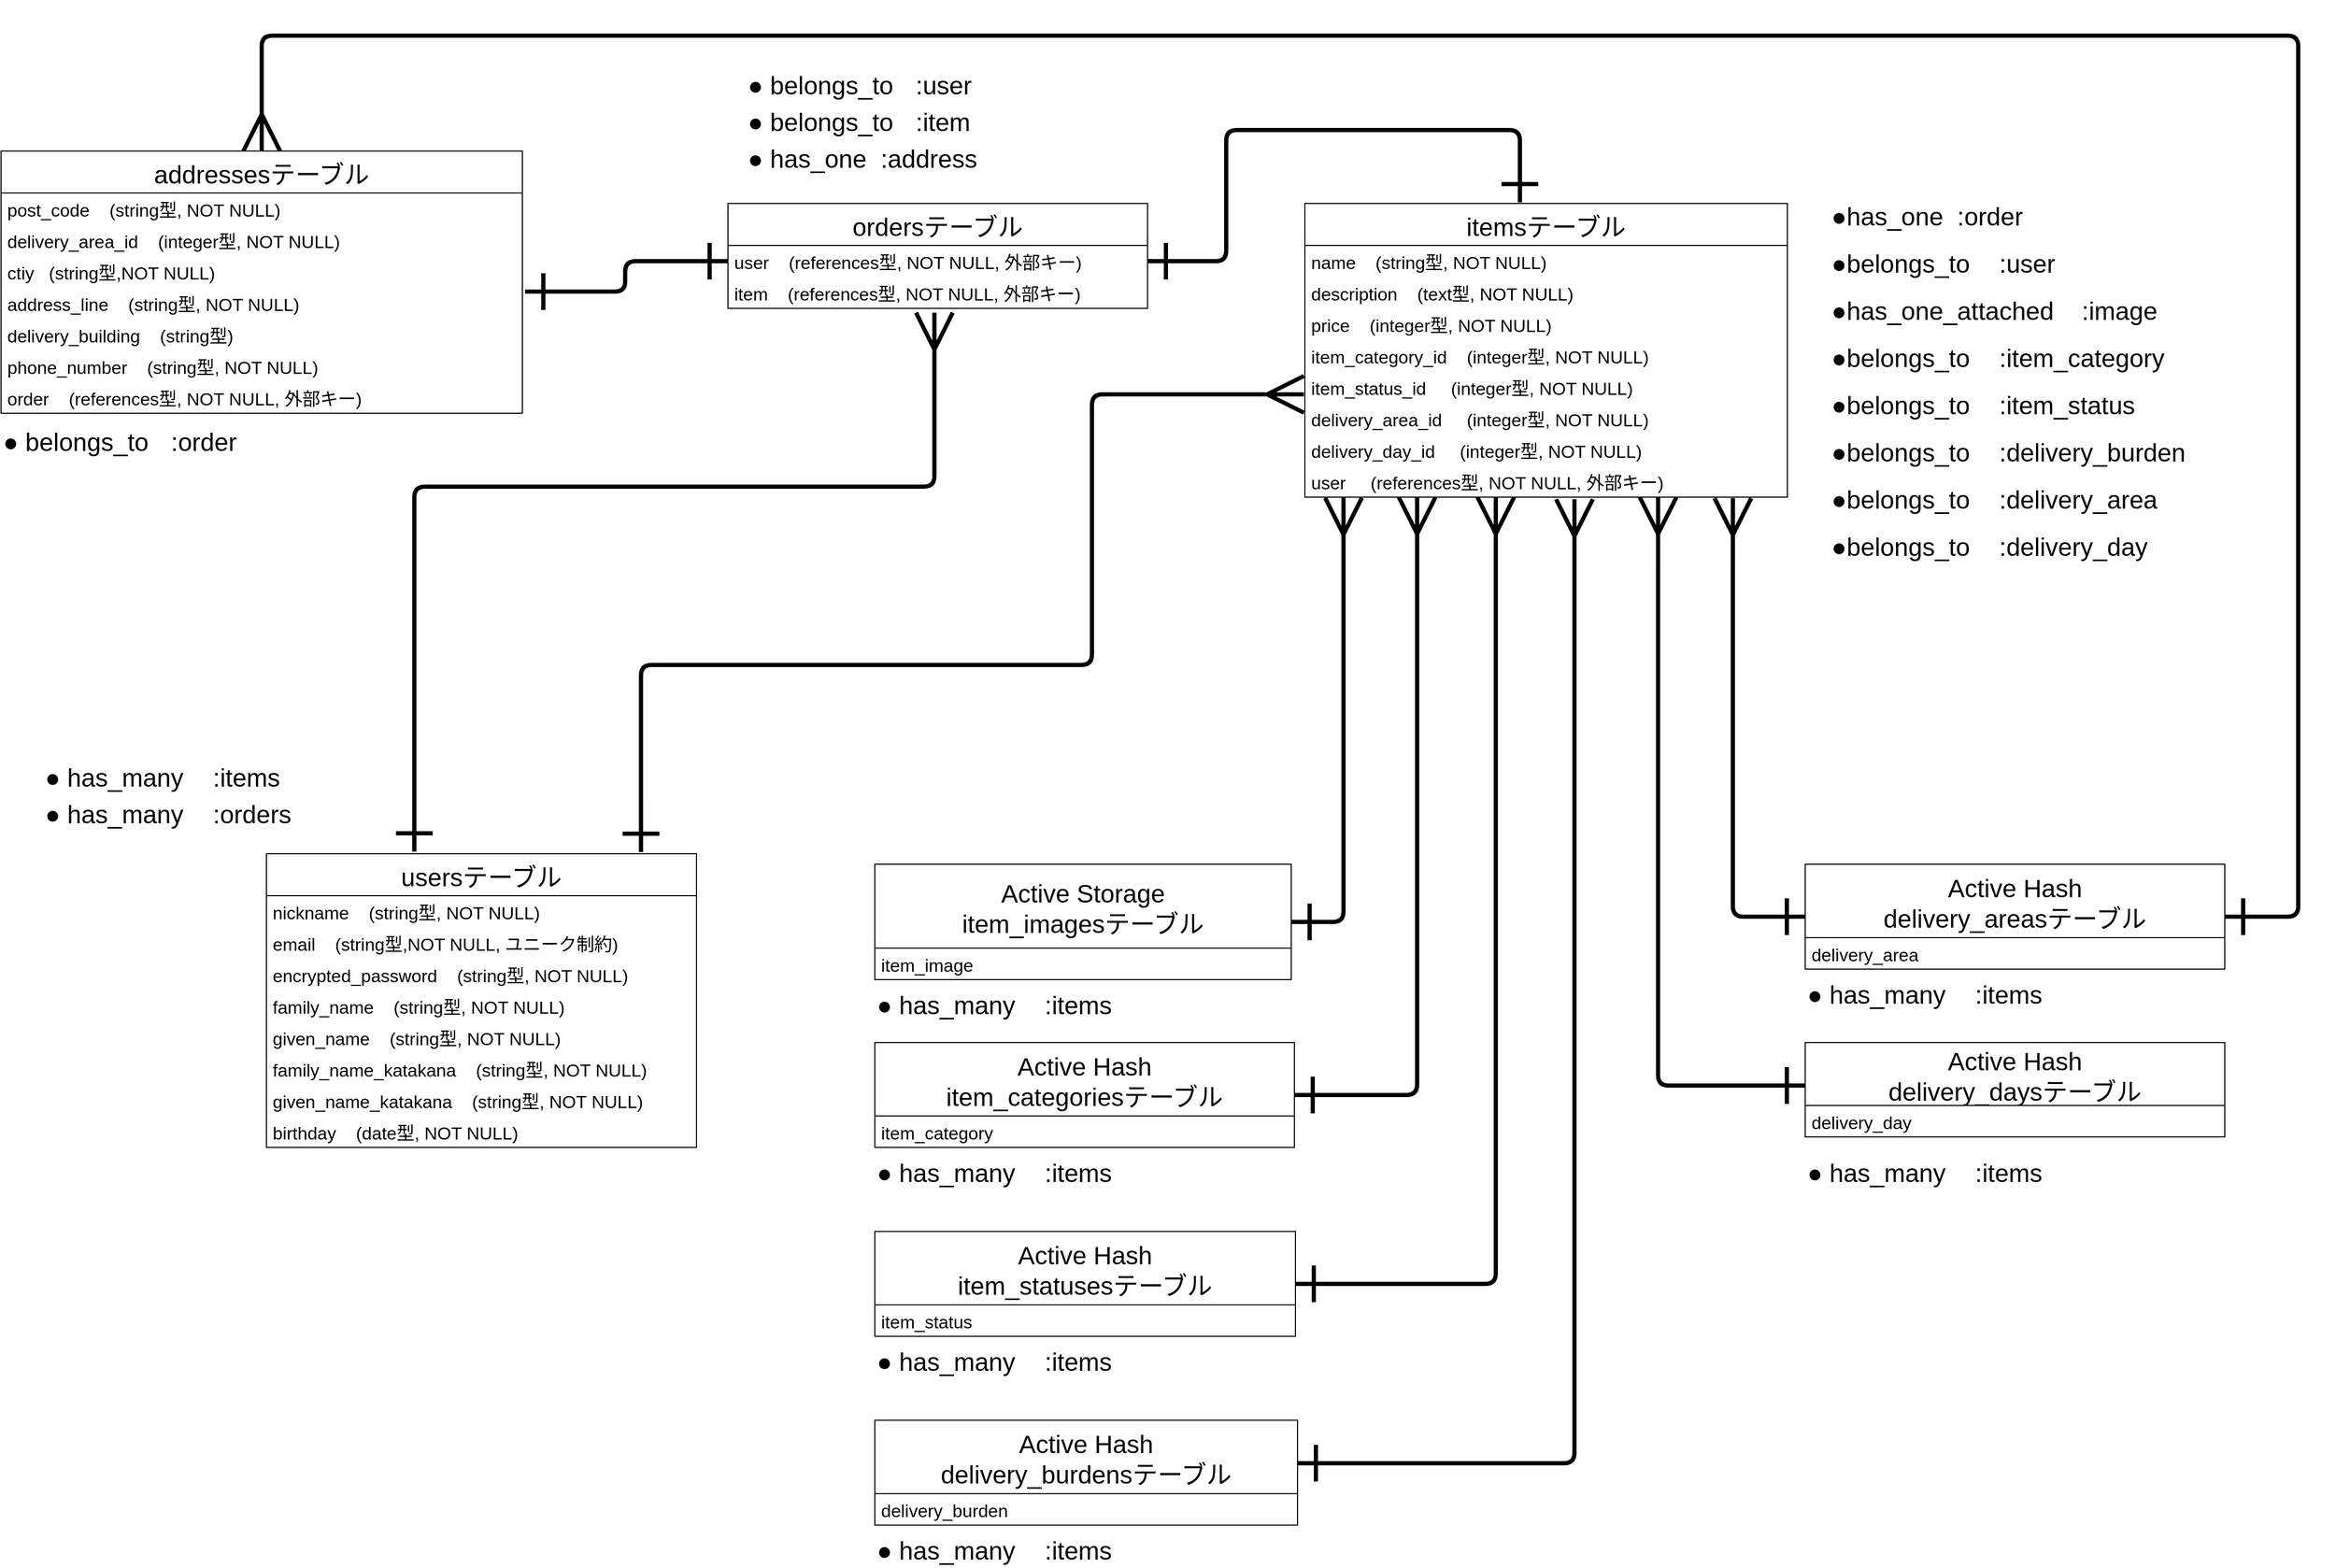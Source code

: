 <mxfile>
    <diagram id="Xmtam2rxInNMQM-JPKnE" name="ページ1">
        <mxGraphModel dx="953" dy="783" grid="1" gridSize="10" guides="1" tooltips="1" connect="1" arrows="1" fold="1" page="1" pageScale="1" pageWidth="2336" pageHeight="1654" math="0" shadow="0">
            <root>
                <mxCell id="0"/>
                <mxCell id="1" parent="0"/>
                <mxCell id="59" value="usersテーブル" style="swimlane;fontStyle=0;childLayout=stackLayout;horizontal=1;startSize=40;horizontalStack=0;resizeParent=1;resizeParentMax=0;resizeLast=0;collapsible=1;marginBottom=0;fontSize=24;" parent="1" vertex="1">
                    <mxGeometry x="323" y="860" width="410" height="280" as="geometry">
                        <mxRectangle x="20" y="140" width="110" height="30" as="alternateBounds"/>
                    </mxGeometry>
                </mxCell>
                <mxCell id="72" value="nickname    (string型, NOT NULL)  " style="text;strokeColor=none;fillColor=none;align=left;verticalAlign=middle;spacingLeft=4;spacingRight=4;overflow=hidden;points=[[0,0.5],[1,0.5]];portConstraint=eastwest;rotatable=0;fontSize=17;" parent="59" vertex="1">
                    <mxGeometry y="40" width="410" height="30" as="geometry"/>
                </mxCell>
                <mxCell id="73" value="email    (string型,NOT NULL, ユニーク制約)" style="text;strokeColor=none;fillColor=none;align=left;verticalAlign=middle;spacingLeft=4;spacingRight=4;overflow=hidden;points=[[0,0.5],[1,0.5]];portConstraint=eastwest;rotatable=0;fontSize=17;" parent="59" vertex="1">
                    <mxGeometry y="70" width="410" height="30" as="geometry"/>
                </mxCell>
                <mxCell id="62" value="encrypted_password    (string型, NOT NULL)" style="text;strokeColor=none;fillColor=none;align=left;verticalAlign=middle;spacingLeft=4;spacingRight=4;overflow=hidden;points=[[0,0.5],[1,0.5]];portConstraint=eastwest;rotatable=0;fontSize=17;" parent="59" vertex="1">
                    <mxGeometry y="100" width="410" height="30" as="geometry"/>
                </mxCell>
                <mxCell id="75" value="family_name    (string型, NOT NULL)" style="text;strokeColor=none;fillColor=none;align=left;verticalAlign=middle;spacingLeft=4;spacingRight=4;overflow=hidden;points=[[0,0.5],[1,0.5]];portConstraint=eastwest;rotatable=0;fontSize=17;" parent="59" vertex="1">
                    <mxGeometry y="130" width="410" height="30" as="geometry"/>
                </mxCell>
                <mxCell id="76" value="given_name    (string型, NOT NULL)" style="text;strokeColor=none;fillColor=none;align=left;verticalAlign=middle;spacingLeft=4;spacingRight=4;overflow=hidden;points=[[0,0.5],[1,0.5]];portConstraint=eastwest;rotatable=0;fontSize=17;" parent="59" vertex="1">
                    <mxGeometry y="160" width="410" height="30" as="geometry"/>
                </mxCell>
                <mxCell id="77" value="family_name_katakana    (string型, NOT NULL)" style="text;strokeColor=none;fillColor=none;align=left;verticalAlign=middle;spacingLeft=4;spacingRight=4;overflow=hidden;points=[[0,0.5],[1,0.5]];portConstraint=eastwest;rotatable=0;fontSize=17;" parent="59" vertex="1">
                    <mxGeometry y="190" width="410" height="30" as="geometry"/>
                </mxCell>
                <mxCell id="78" value="given_name_katakana    (string型, NOT NULL)" style="text;strokeColor=none;fillColor=none;align=left;verticalAlign=middle;spacingLeft=4;spacingRight=4;overflow=hidden;points=[[0,0.5],[1,0.5]];portConstraint=eastwest;rotatable=0;fontSize=17;" parent="59" vertex="1">
                    <mxGeometry y="220" width="410" height="30" as="geometry"/>
                </mxCell>
                <mxCell id="81" value="birthday    (date型, NOT NULL)" style="text;strokeColor=none;fillColor=none;align=left;verticalAlign=middle;spacingLeft=4;spacingRight=4;overflow=hidden;points=[[0,0.5],[1,0.5]];portConstraint=eastwest;rotatable=0;fontSize=17;" parent="59" vertex="1">
                    <mxGeometry y="250" width="410" height="30" as="geometry"/>
                </mxCell>
                <mxCell id="82" value="itemsテーブル" style="swimlane;fontStyle=0;childLayout=stackLayout;horizontal=1;startSize=40;horizontalStack=0;resizeParent=1;resizeParentMax=0;resizeLast=0;collapsible=1;marginBottom=0;fontSize=24;" parent="1" vertex="1">
                    <mxGeometry x="1313" y="240" width="460" height="280" as="geometry">
                        <mxRectangle x="20" y="140" width="110" height="30" as="alternateBounds"/>
                    </mxGeometry>
                </mxCell>
                <mxCell id="83" value="name    (string型, NOT NULL)" style="text;strokeColor=none;fillColor=none;align=left;verticalAlign=middle;spacingLeft=4;spacingRight=4;overflow=hidden;points=[[0,0.5],[1,0.5]];portConstraint=eastwest;rotatable=0;fontSize=17;" parent="82" vertex="1">
                    <mxGeometry y="40" width="460" height="30" as="geometry"/>
                </mxCell>
                <mxCell id="84" value="description    (text型, NOT NULL)" style="text;strokeColor=none;fillColor=none;align=left;verticalAlign=middle;spacingLeft=4;spacingRight=4;overflow=hidden;points=[[0,0.5],[1,0.5]];portConstraint=eastwest;rotatable=0;fontSize=17;" parent="82" vertex="1">
                    <mxGeometry y="70" width="460" height="30" as="geometry"/>
                </mxCell>
                <mxCell id="85" value="price    (integer型, NOT NULL)" style="text;strokeColor=none;fillColor=none;align=left;verticalAlign=middle;spacingLeft=4;spacingRight=4;overflow=hidden;points=[[0,0.5],[1,0.5]];portConstraint=eastwest;rotatable=0;fontSize=17;" parent="82" vertex="1">
                    <mxGeometry y="100" width="460" height="30" as="geometry"/>
                </mxCell>
                <mxCell id="229" value="item_category_id    (integer型, NOT NULL)" style="text;strokeColor=none;fillColor=none;align=left;verticalAlign=middle;spacingLeft=4;spacingRight=4;overflow=hidden;points=[[0,0.5],[1,0.5]];portConstraint=eastwest;rotatable=0;fontSize=17;" parent="82" vertex="1">
                    <mxGeometry y="130" width="460" height="30" as="geometry"/>
                </mxCell>
                <mxCell id="230" value="item_status_id     (integer型, NOT NULL)" style="text;strokeColor=none;fillColor=none;align=left;verticalAlign=middle;spacingLeft=4;spacingRight=4;overflow=hidden;points=[[0,0.5],[1,0.5]];portConstraint=eastwest;rotatable=0;fontSize=17;" parent="82" vertex="1">
                    <mxGeometry y="160" width="460" height="30" as="geometry"/>
                </mxCell>
                <mxCell id="232" value="delivery_area_id     (integer型, NOT NULL)" style="text;strokeColor=none;fillColor=none;align=left;verticalAlign=middle;spacingLeft=4;spacingRight=4;overflow=hidden;points=[[0,0.5],[1,0.5]];portConstraint=eastwest;rotatable=0;fontSize=17;" parent="82" vertex="1">
                    <mxGeometry y="190" width="460" height="30" as="geometry"/>
                </mxCell>
                <mxCell id="264" value="delivery_day_id     (integer型, NOT NULL)" style="text;strokeColor=none;fillColor=none;align=left;verticalAlign=middle;spacingLeft=4;spacingRight=4;overflow=hidden;points=[[0,0.5],[1,0.5]];portConstraint=eastwest;rotatable=0;fontSize=17;" vertex="1" parent="82">
                    <mxGeometry y="220" width="460" height="30" as="geometry"/>
                </mxCell>
                <mxCell id="233" value="user     (references型, NOT NULL, 外部キー)" style="text;strokeColor=none;fillColor=none;align=left;verticalAlign=middle;spacingLeft=4;spacingRight=4;overflow=hidden;points=[[0,0.5],[1,0.5]];portConstraint=eastwest;rotatable=0;fontSize=17;" parent="82" vertex="1">
                    <mxGeometry y="250" width="460" height="30" as="geometry"/>
                </mxCell>
                <mxCell id="94" value="ordersテーブル" style="swimlane;fontStyle=0;childLayout=stackLayout;horizontal=1;startSize=40;horizontalStack=0;resizeParent=1;resizeParentMax=0;resizeLast=0;collapsible=1;marginBottom=0;fontSize=24;" parent="1" vertex="1">
                    <mxGeometry x="763" y="240" width="400" height="100" as="geometry">
                        <mxRectangle x="20" y="140" width="110" height="30" as="alternateBounds"/>
                    </mxGeometry>
                </mxCell>
                <mxCell id="96" value="user    (references型, NOT NULL, 外部キー)" style="text;strokeColor=none;fillColor=none;align=left;verticalAlign=middle;spacingLeft=4;spacingRight=4;overflow=hidden;points=[[0,0.5],[1,0.5]];portConstraint=eastwest;rotatable=0;fontSize=17;" parent="94" vertex="1">
                    <mxGeometry y="40" width="400" height="30" as="geometry"/>
                </mxCell>
                <mxCell id="268" value="item    (references型, NOT NULL, 外部キー)" style="text;strokeColor=none;fillColor=none;align=left;verticalAlign=middle;spacingLeft=4;spacingRight=4;overflow=hidden;points=[[0,0.5],[1,0.5]];portConstraint=eastwest;rotatable=0;fontSize=17;" vertex="1" parent="94">
                    <mxGeometry y="70" width="400" height="30" as="geometry"/>
                </mxCell>
                <mxCell id="108" style="edgeStyle=orthogonalEdgeStyle;html=1;jumpSize=7;strokeWidth=4;endArrow=ERmany;endFill=0;endSize=30;fontSize=15;startArrow=ERone;startFill=0;startSize=30;entryX=0.492;entryY=1.138;entryDx=0;entryDy=0;entryPerimeter=0;" parent="1" target="268" edge="1">
                    <mxGeometry relative="1" as="geometry">
                        <mxPoint x="464" y="858" as="sourcePoint"/>
                        <mxPoint x="959" y="370" as="targetPoint"/>
                        <Array as="points">
                            <mxPoint x="464" y="510"/>
                            <mxPoint x="960" y="510"/>
                        </Array>
                    </mxGeometry>
                </mxCell>
                <mxCell id="118" value="Active Storage&#10;item_imagesテーブル" style="swimlane;fontStyle=0;childLayout=stackLayout;horizontal=1;startSize=80;horizontalStack=0;resizeParent=1;resizeParentMax=0;resizeLast=0;collapsible=1;marginBottom=0;fontSize=24;" parent="1" vertex="1">
                    <mxGeometry x="903" y="870" width="397" height="110" as="geometry"/>
                </mxCell>
                <mxCell id="119" value="item_image" style="text;strokeColor=none;fillColor=none;align=left;verticalAlign=middle;spacingLeft=4;spacingRight=4;overflow=hidden;points=[[0,0.5],[1,0.5]];portConstraint=eastwest;rotatable=0;fontSize=17;" parent="118" vertex="1">
                    <mxGeometry y="80" width="397" height="30" as="geometry"/>
                </mxCell>
                <mxCell id="146" value="Active Hash&#10;item_categoriesテーブル" style="swimlane;fontStyle=0;childLayout=stackLayout;horizontal=1;startSize=70;horizontalStack=0;resizeParent=1;resizeParentMax=0;resizeLast=0;collapsible=1;marginBottom=0;fontSize=24;" parent="1" vertex="1">
                    <mxGeometry x="903" y="1040" width="400" height="100" as="geometry"/>
                </mxCell>
                <mxCell id="147" value="item_category" style="text;strokeColor=none;fillColor=none;align=left;verticalAlign=middle;spacingLeft=4;spacingRight=4;overflow=hidden;points=[[0,0.5],[1,0.5]];portConstraint=eastwest;rotatable=0;fontSize=17;" parent="146" vertex="1">
                    <mxGeometry y="70" width="400" height="30" as="geometry"/>
                </mxCell>
                <mxCell id="152" value="Active Hash&#10;item_statusesテーブル" style="swimlane;fontStyle=0;childLayout=stackLayout;horizontal=1;startSize=70;horizontalStack=0;resizeParent=1;resizeParentMax=0;resizeLast=0;collapsible=1;marginBottom=0;fontSize=24;" parent="1" vertex="1">
                    <mxGeometry x="903" y="1220.09" width="401" height="100" as="geometry"/>
                </mxCell>
                <mxCell id="153" value="item_status" style="text;strokeColor=none;fillColor=none;align=left;verticalAlign=middle;spacingLeft=4;spacingRight=4;overflow=hidden;points=[[0,0.5],[1,0.5]];portConstraint=eastwest;rotatable=0;fontSize=17;" parent="152" vertex="1">
                    <mxGeometry y="70" width="401" height="30" as="geometry"/>
                </mxCell>
                <mxCell id="181" value="Active Hash&#10;delivery_burdensテーブル" style="swimlane;fontStyle=0;childLayout=stackLayout;horizontal=1;startSize=70;horizontalStack=0;resizeParent=1;resizeParentMax=0;resizeLast=0;collapsible=1;marginBottom=0;fontSize=24;" parent="1" vertex="1">
                    <mxGeometry x="903" y="1400.09" width="403" height="100" as="geometry"/>
                </mxCell>
                <mxCell id="182" value="delivery_burden" style="text;strokeColor=none;fillColor=none;align=left;verticalAlign=middle;spacingLeft=4;spacingRight=4;overflow=hidden;points=[[0,0.5],[1,0.5]];portConstraint=eastwest;rotatable=0;fontSize=17;" parent="181" vertex="1">
                    <mxGeometry y="70" width="403" height="30" as="geometry"/>
                </mxCell>
                <mxCell id="184" style="edgeStyle=orthogonalEdgeStyle;jumpSize=7;html=1;exitX=1;exitY=0.5;exitDx=0;exitDy=0;fontFamily=Helvetica;fontSize=17;startArrow=ERone;startFill=0;endArrow=ERone;endFill=0;startSize=30;endSize=30;strokeWidth=4;" parent="1" source="96" edge="1">
                    <mxGeometry relative="1" as="geometry">
                        <mxPoint x="1518" y="239" as="targetPoint"/>
                        <Array as="points">
                            <mxPoint x="1238" y="295"/>
                            <mxPoint x="1238" y="170"/>
                            <mxPoint x="1518" y="170"/>
                        </Array>
                    </mxGeometry>
                </mxCell>
                <mxCell id="186" value="Active Hash&#10;delivery_areasテーブル" style="swimlane;fontStyle=0;childLayout=stackLayout;horizontal=1;startSize=70;horizontalStack=0;resizeParent=1;resizeParentMax=0;resizeLast=0;collapsible=1;marginBottom=0;fontSize=24;" parent="1" vertex="1">
                    <mxGeometry x="1789.98" y="870" width="400" height="100" as="geometry"/>
                </mxCell>
                <mxCell id="187" value="delivery_area" style="text;strokeColor=none;fillColor=none;align=left;verticalAlign=middle;spacingLeft=4;spacingRight=4;overflow=hidden;points=[[0,0.5],[1,0.5]];portConstraint=eastwest;rotatable=0;fontSize=17;" parent="186" vertex="1">
                    <mxGeometry y="70" width="400" height="30" as="geometry"/>
                </mxCell>
                <mxCell id="188" value="Active Hash&#10;delivery_daysテーブル" style="swimlane;fontStyle=0;childLayout=stackLayout;horizontal=1;startSize=60;horizontalStack=0;resizeParent=1;resizeParentMax=0;resizeLast=0;collapsible=1;marginBottom=0;fontSize=24;" parent="1" vertex="1">
                    <mxGeometry x="1789.98" y="1040" width="400" height="90" as="geometry"/>
                </mxCell>
                <mxCell id="189" value="delivery_day" style="text;strokeColor=none;fillColor=none;align=left;verticalAlign=middle;spacingLeft=4;spacingRight=4;overflow=hidden;points=[[0,0.5],[1,0.5]];portConstraint=eastwest;rotatable=0;fontSize=17;" parent="188" vertex="1">
                    <mxGeometry y="60" width="400" height="30" as="geometry"/>
                </mxCell>
                <mxCell id="193" value="" style="endArrow=ERmany;html=1;fontFamily=Helvetica;fontSize=17;startSize=30;endSize=30;strokeWidth=4;jumpSize=7;edgeStyle=orthogonalEdgeStyle;startArrow=ERone;startFill=0;endFill=0;entryX=0.08;entryY=1.022;entryDx=0;entryDy=0;entryPerimeter=0;" parent="1" target="233" edge="1">
                    <mxGeometry width="50" height="50" relative="1" as="geometry">
                        <mxPoint x="1300" y="925" as="sourcePoint"/>
                        <mxPoint x="1350" y="620" as="targetPoint"/>
                        <Array as="points">
                            <mxPoint x="1350" y="925"/>
                        </Array>
                    </mxGeometry>
                </mxCell>
                <mxCell id="196" value="" style="endArrow=ERmany;html=1;fontFamily=Helvetica;fontSize=17;startSize=30;endSize=30;strokeWidth=4;jumpSize=7;edgeStyle=orthogonalEdgeStyle;startArrow=ERone;startFill=0;endFill=0;exitX=1;exitY=0.5;exitDx=0;exitDy=0;" parent="1" source="146" edge="1">
                    <mxGeometry width="50" height="50" relative="1" as="geometry">
                        <mxPoint x="1315.6" y="1109.67" as="sourcePoint"/>
                        <mxPoint x="1420" y="520" as="targetPoint"/>
                        <Array as="points">
                            <mxPoint x="1420" y="1090"/>
                        </Array>
                    </mxGeometry>
                </mxCell>
                <mxCell id="197" value="" style="endArrow=ERmany;html=1;fontFamily=Helvetica;fontSize=17;startSize=30;endSize=30;strokeWidth=4;jumpSize=7;edgeStyle=orthogonalEdgeStyle;startArrow=ERone;startFill=0;endFill=0;exitX=1;exitY=0.5;exitDx=0;exitDy=0;" parent="1" source="152" edge="1" target="233">
                    <mxGeometry width="50" height="50" relative="1" as="geometry">
                        <mxPoint x="1336" y="1270.09" as="sourcePoint"/>
                        <mxPoint x="1495" y="580" as="targetPoint"/>
                        <Array as="points">
                            <mxPoint x="1495" y="1270"/>
                        </Array>
                    </mxGeometry>
                </mxCell>
                <mxCell id="198" value="" style="endArrow=ERmany;html=1;fontFamily=Helvetica;fontSize=17;startSize=30;endSize=30;strokeWidth=4;jumpSize=7;edgeStyle=orthogonalEdgeStyle;startArrow=ERone;startFill=0;endFill=0;exitX=1;exitY=0.5;exitDx=0;exitDy=0;" parent="1" edge="1">
                    <mxGeometry width="50" height="50" relative="1" as="geometry">
                        <mxPoint x="1306" y="1441.09" as="sourcePoint"/>
                        <mxPoint x="1570" y="522" as="targetPoint"/>
                        <Array as="points">
                            <mxPoint x="1570" y="1441"/>
                        </Array>
                    </mxGeometry>
                </mxCell>
                <mxCell id="211" value="" style="endArrow=ERmany;html=1;fontFamily=Helvetica;fontSize=17;startSize=30;endSize=30;strokeWidth=4;jumpSize=7;edgeStyle=orthogonalEdgeStyle;startArrow=ERone;startFill=0;endFill=0;exitX=0;exitY=0.5;exitDx=0;exitDy=0;entryX=0.887;entryY=1.031;entryDx=0;entryDy=0;entryPerimeter=0;" parent="1" source="186" edge="1" target="233">
                    <mxGeometry width="50" height="50" relative="1" as="geometry">
                        <mxPoint x="1789.98" y="943" as="sourcePoint"/>
                        <mxPoint x="1721" y="580" as="targetPoint"/>
                        <Array as="points">
                            <mxPoint x="1721" y="920"/>
                        </Array>
                    </mxGeometry>
                </mxCell>
                <mxCell id="212" value="" style="endArrow=ERmany;html=1;fontFamily=Helvetica;fontSize=17;startSize=30;endSize=30;strokeWidth=4;jumpSize=7;edgeStyle=orthogonalEdgeStyle;startArrow=ERone;startFill=0;endFill=0;exitX=0;exitY=0.5;exitDx=0;exitDy=0;entryX=0.732;entryY=1;entryDx=0;entryDy=0;entryPerimeter=0;" parent="1" edge="1" target="233">
                    <mxGeometry width="50" height="50" relative="1" as="geometry">
                        <mxPoint x="1789.98" y="1081" as="sourcePoint"/>
                        <mxPoint x="1649.72" y="581.25" as="targetPoint"/>
                        <Array as="points">
                            <mxPoint x="1650" y="1081"/>
                        </Array>
                    </mxGeometry>
                </mxCell>
                <mxCell id="214" value="● has_many&lt;span style=&quot;white-space: pre&quot;&gt;&#9;&lt;/span&gt;:items" style="text;html=1;strokeColor=none;fillColor=none;align=left;verticalAlign=middle;whiteSpace=wrap;rounded=0;fontSize=24;" parent="1" vertex="1">
                    <mxGeometry x="903" y="990" width="270" height="30" as="geometry"/>
                </mxCell>
                <mxCell id="215" value="● has_many&lt;span style=&quot;white-space: pre&quot;&gt;&#9;&lt;/span&gt;:items" style="text;html=1;strokeColor=none;fillColor=none;align=left;verticalAlign=middle;whiteSpace=wrap;rounded=0;fontSize=24;" parent="1" vertex="1">
                    <mxGeometry x="903" y="1150" width="270" height="30" as="geometry"/>
                </mxCell>
                <mxCell id="216" value="● has_many&lt;span style=&quot;white-space: pre&quot;&gt;&#9;&lt;/span&gt;:items" style="text;html=1;strokeColor=none;fillColor=none;align=left;verticalAlign=middle;whiteSpace=wrap;rounded=0;fontSize=24;" parent="1" vertex="1">
                    <mxGeometry x="903" y="1330" width="270" height="30" as="geometry"/>
                </mxCell>
                <mxCell id="218" value="● has_many&lt;span style=&quot;white-space: pre&quot;&gt;&#9;&lt;/span&gt;:items" style="text;html=1;strokeColor=none;fillColor=none;align=left;verticalAlign=middle;whiteSpace=wrap;rounded=0;fontSize=24;" parent="1" vertex="1">
                    <mxGeometry x="903" y="1510" width="270" height="30" as="geometry"/>
                </mxCell>
                <mxCell id="219" value="● has_many&lt;span style=&quot;white-space: pre&quot;&gt;&#9;&lt;/span&gt;:items" style="text;html=1;strokeColor=none;fillColor=none;align=left;verticalAlign=middle;whiteSpace=wrap;rounded=0;fontSize=24;" parent="1" vertex="1">
                    <mxGeometry x="1789.98" y="1150" width="270" height="30" as="geometry"/>
                </mxCell>
                <mxCell id="220" value="● has_many&lt;span style=&quot;white-space: pre&quot;&gt;&#9;&lt;/span&gt;:items" style="text;html=1;strokeColor=none;fillColor=none;align=left;verticalAlign=middle;whiteSpace=wrap;rounded=0;fontSize=24;" parent="1" vertex="1">
                    <mxGeometry x="1789.98" y="980" width="270" height="30" as="geometry"/>
                </mxCell>
                <mxCell id="221" value="" style="group" parent="1" vertex="1" connectable="0">
                    <mxGeometry x="1813" y="230" width="447" height="360" as="geometry"/>
                </mxCell>
                <mxCell id="204" value="●belongs_to&lt;span style=&quot;white-space: pre&quot;&gt;&#9;&lt;/span&gt;:item_status" style="text;html=1;strokeColor=none;fillColor=none;align=left;verticalAlign=middle;whiteSpace=wrap;rounded=0;fontSize=24;" parent="221" vertex="1">
                    <mxGeometry y="180" width="447" height="45" as="geometry"/>
                </mxCell>
                <mxCell id="142" value="●has_one&amp;nbsp; :order" style="text;html=1;strokeColor=none;fillColor=none;align=left;verticalAlign=middle;whiteSpace=wrap;rounded=0;fontSize=24;" parent="221" vertex="1">
                    <mxGeometry width="447" height="45" as="geometry"/>
                </mxCell>
                <mxCell id="143" value="●belongs_to&lt;span style=&quot;white-space: pre&quot;&gt;&#9;&lt;/span&gt;:user" style="text;html=1;strokeColor=none;fillColor=none;align=left;verticalAlign=middle;whiteSpace=wrap;rounded=0;fontSize=24;" parent="221" vertex="1">
                    <mxGeometry y="45" width="447" height="45" as="geometry"/>
                </mxCell>
                <mxCell id="144" value="●has_one_attached&amp;nbsp; &amp;nbsp; :image" style="text;html=1;strokeColor=none;fillColor=none;align=left;verticalAlign=middle;whiteSpace=wrap;rounded=0;fontSize=24;" parent="221" vertex="1">
                    <mxGeometry y="90" width="447" height="45" as="geometry"/>
                </mxCell>
                <mxCell id="145" value="●belongs_to&lt;span style=&quot;white-space: pre&quot;&gt;&#9;&lt;/span&gt;:item_category" style="text;html=1;strokeColor=none;fillColor=none;align=left;verticalAlign=middle;whiteSpace=wrap;rounded=0;fontSize=24;" parent="221" vertex="1">
                    <mxGeometry y="135" width="447" height="45" as="geometry"/>
                </mxCell>
                <mxCell id="205" value="●belongs_to&lt;span style=&quot;white-space: pre&quot;&gt;&#9;&lt;/span&gt;:delivery_area" style="text;html=1;strokeColor=none;fillColor=none;align=left;verticalAlign=middle;whiteSpace=wrap;rounded=0;fontSize=24;" parent="221" vertex="1">
                    <mxGeometry y="270" width="447" height="45" as="geometry"/>
                </mxCell>
                <mxCell id="206" value="●belongs_to&lt;span style=&quot;white-space: pre&quot;&gt;&#9;&lt;/span&gt;:delivery_day" style="text;html=1;strokeColor=none;fillColor=none;align=left;verticalAlign=middle;whiteSpace=wrap;rounded=0;fontSize=24;" parent="221" vertex="1">
                    <mxGeometry y="315" width="447" height="45" as="geometry"/>
                </mxCell>
                <mxCell id="209" value="●belongs_to&lt;span style=&quot;white-space: pre&quot;&gt;&#9;&lt;/span&gt;:delivery_burden" style="text;html=1;strokeColor=none;fillColor=none;align=left;verticalAlign=middle;whiteSpace=wrap;rounded=0;fontSize=24;" parent="221" vertex="1">
                    <mxGeometry y="225" width="447" height="45" as="geometry"/>
                </mxCell>
                <mxCell id="223" style="edgeStyle=orthogonalEdgeStyle;jumpSize=7;html=1;fontFamily=Helvetica;fontSize=24;startArrow=ERmany;startFill=0;endArrow=ERone;endFill=0;startSize=30;endSize=30;strokeWidth=4;exitX=-0.002;exitY=-0.267;exitDx=0;exitDy=0;exitPerimeter=0;entryX=0.871;entryY=-0.006;entryDx=0;entryDy=0;entryPerimeter=0;" parent="1" source="232" edge="1" target="59">
                    <mxGeometry relative="1" as="geometry">
                        <mxPoint x="680" y="850" as="targetPoint"/>
                        <mxPoint x="1313" y="540" as="sourcePoint"/>
                        <Array as="points">
                            <mxPoint x="1110" y="422"/>
                            <mxPoint x="1110" y="680"/>
                            <mxPoint x="680" y="680"/>
                        </Array>
                    </mxGeometry>
                </mxCell>
                <mxCell id="237" value="addressesテーブル" style="swimlane;fontStyle=0;childLayout=stackLayout;horizontal=1;startSize=40;horizontalStack=0;resizeParent=1;resizeParentMax=0;resizeLast=0;collapsible=1;marginBottom=0;fontSize=24;" parent="1" vertex="1">
                    <mxGeometry x="70" y="190" width="497" height="250" as="geometry">
                        <mxRectangle x="20" y="140" width="110" height="30" as="alternateBounds"/>
                    </mxGeometry>
                </mxCell>
                <mxCell id="238" value="post_code    (string型, NOT NULL)  " style="text;strokeColor=none;fillColor=none;align=left;verticalAlign=middle;spacingLeft=4;spacingRight=4;overflow=hidden;points=[[0,0.5],[1,0.5]];portConstraint=eastwest;rotatable=0;fontSize=17;" parent="237" vertex="1">
                    <mxGeometry y="40" width="497" height="30" as="geometry"/>
                </mxCell>
                <mxCell id="247" value="delivery_area_id    (integer型, NOT NULL)" style="text;strokeColor=none;fillColor=none;align=left;verticalAlign=middle;spacingLeft=4;spacingRight=4;overflow=hidden;points=[[0,0.5],[1,0.5]];portConstraint=eastwest;rotatable=0;fontSize=17;" parent="237" vertex="1">
                    <mxGeometry y="70" width="497" height="30" as="geometry"/>
                </mxCell>
                <mxCell id="239" value="ctiy   (string型,NOT NULL)" style="text;strokeColor=none;fillColor=none;align=left;verticalAlign=middle;spacingLeft=4;spacingRight=4;overflow=hidden;points=[[0,0.5],[1,0.5]];portConstraint=eastwest;rotatable=0;fontSize=17;" parent="237" vertex="1">
                    <mxGeometry y="100" width="497" height="30" as="geometry"/>
                </mxCell>
                <mxCell id="240" value="address_line    (string型, NOT NULL)" style="text;strokeColor=none;fillColor=none;align=left;verticalAlign=middle;spacingLeft=4;spacingRight=4;overflow=hidden;points=[[0,0.5],[1,0.5]];portConstraint=eastwest;rotatable=0;fontSize=17;" parent="237" vertex="1">
                    <mxGeometry y="130" width="497" height="30" as="geometry"/>
                </mxCell>
                <mxCell id="263" value="delivery_building    (string型)" style="text;strokeColor=none;fillColor=none;align=left;verticalAlign=middle;spacingLeft=4;spacingRight=4;overflow=hidden;points=[[0,0.5],[1,0.5]];portConstraint=eastwest;rotatable=0;fontSize=17;" parent="237" vertex="1">
                    <mxGeometry y="160" width="497" height="30" as="geometry"/>
                </mxCell>
                <mxCell id="272" value="phone_number    (string型, NOT NULL)" style="text;strokeColor=none;fillColor=none;align=left;verticalAlign=middle;spacingLeft=4;spacingRight=4;overflow=hidden;points=[[0,0.5],[1,0.5]];portConstraint=eastwest;rotatable=0;fontSize=17;" vertex="1" parent="237">
                    <mxGeometry y="190" width="497" height="30" as="geometry"/>
                </mxCell>
                <mxCell id="246" value="order    (references型, NOT NULL, 外部キー)" style="text;strokeColor=none;fillColor=none;align=left;verticalAlign=middle;spacingLeft=4;spacingRight=4;overflow=hidden;points=[[0,0.5],[1,0.5]];portConstraint=eastwest;rotatable=0;fontSize=17;" parent="237" vertex="1">
                    <mxGeometry y="220" width="497" height="30" as="geometry"/>
                </mxCell>
                <mxCell id="266" style="edgeStyle=orthogonalEdgeStyle;jumpSize=7;html=1;fontFamily=Helvetica;fontSize=24;startArrow=ERone;startFill=0;endArrow=ERmany;endFill=0;startSize=30;endSize=30;strokeWidth=4;entryX=0.5;entryY=0;entryDx=0;entryDy=0;" edge="1" parent="1" target="237">
                    <mxGeometry relative="1" as="geometry">
                        <mxPoint x="400" y="80" as="targetPoint"/>
                        <mxPoint x="2190" y="920" as="sourcePoint"/>
                        <Array as="points">
                            <mxPoint x="2260" y="920"/>
                            <mxPoint x="2260" y="80"/>
                            <mxPoint x="319" y="80"/>
                        </Array>
                    </mxGeometry>
                </mxCell>
                <mxCell id="267" style="edgeStyle=orthogonalEdgeStyle;jumpSize=7;html=1;exitX=0;exitY=0.5;exitDx=0;exitDy=0;entryX=1.005;entryY=0.133;entryDx=0;entryDy=0;entryPerimeter=0;fontFamily=Helvetica;fontSize=24;startArrow=ERone;startFill=0;endArrow=ERone;endFill=0;startSize=30;endSize=30;strokeWidth=4;" edge="1" parent="1" source="96" target="240">
                    <mxGeometry relative="1" as="geometry"/>
                </mxCell>
                <mxCell id="131" value="● belongs_to&lt;span style=&quot;white-space: pre&quot;&gt;&#9;&lt;/span&gt;:user" style="text;html=1;strokeColor=none;fillColor=none;align=left;verticalAlign=middle;whiteSpace=wrap;rounded=0;fontSize=24;" parent="1" vertex="1">
                    <mxGeometry x="780" y="110" width="300" height="35" as="geometry"/>
                </mxCell>
                <mxCell id="138" value="● belongs_to&lt;span style=&quot;white-space: pre&quot;&gt;&#9;&lt;/span&gt;:item" style="text;html=1;strokeColor=none;fillColor=none;align=left;verticalAlign=middle;whiteSpace=wrap;rounded=0;fontSize=24;" parent="1" vertex="1">
                    <mxGeometry x="780" y="145" width="300" height="35" as="geometry"/>
                </mxCell>
                <mxCell id="269" value="● has_one&amp;nbsp; :address" style="text;html=1;strokeColor=none;fillColor=none;align=left;verticalAlign=middle;whiteSpace=wrap;rounded=0;fontSize=24;" vertex="1" parent="1">
                    <mxGeometry x="780" y="180" width="300" height="35" as="geometry"/>
                </mxCell>
                <mxCell id="270" value="" style="group" vertex="1" connectable="0" parent="1">
                    <mxGeometry x="110" y="770" width="360" height="70" as="geometry"/>
                </mxCell>
                <mxCell id="140" value="● has_many&lt;span style=&quot;white-space: pre&quot;&gt;&#9;&lt;/span&gt;:items" style="text;html=1;strokeColor=none;fillColor=none;align=left;verticalAlign=middle;whiteSpace=wrap;rounded=0;fontSize=24;" parent="270" vertex="1">
                    <mxGeometry width="360.0" height="35" as="geometry"/>
                </mxCell>
                <mxCell id="141" value="● has_many&lt;span style=&quot;white-space: pre&quot;&gt;&#9;&lt;/span&gt;:orders" style="text;html=1;strokeColor=none;fillColor=none;align=left;verticalAlign=middle;whiteSpace=wrap;rounded=0;fontSize=24;" parent="270" vertex="1">
                    <mxGeometry y="35" width="360.0" height="35" as="geometry"/>
                </mxCell>
                <mxCell id="271" value="● belongs_to&lt;span style=&quot;white-space: pre&quot;&gt;&#9;&lt;/span&gt;:order" style="text;html=1;strokeColor=none;fillColor=none;align=left;verticalAlign=middle;whiteSpace=wrap;rounded=0;fontSize=24;" vertex="1" parent="1">
                    <mxGeometry x="70" y="450" width="300" height="35" as="geometry"/>
                </mxCell>
            </root>
        </mxGraphModel>
    </diagram>
</mxfile>